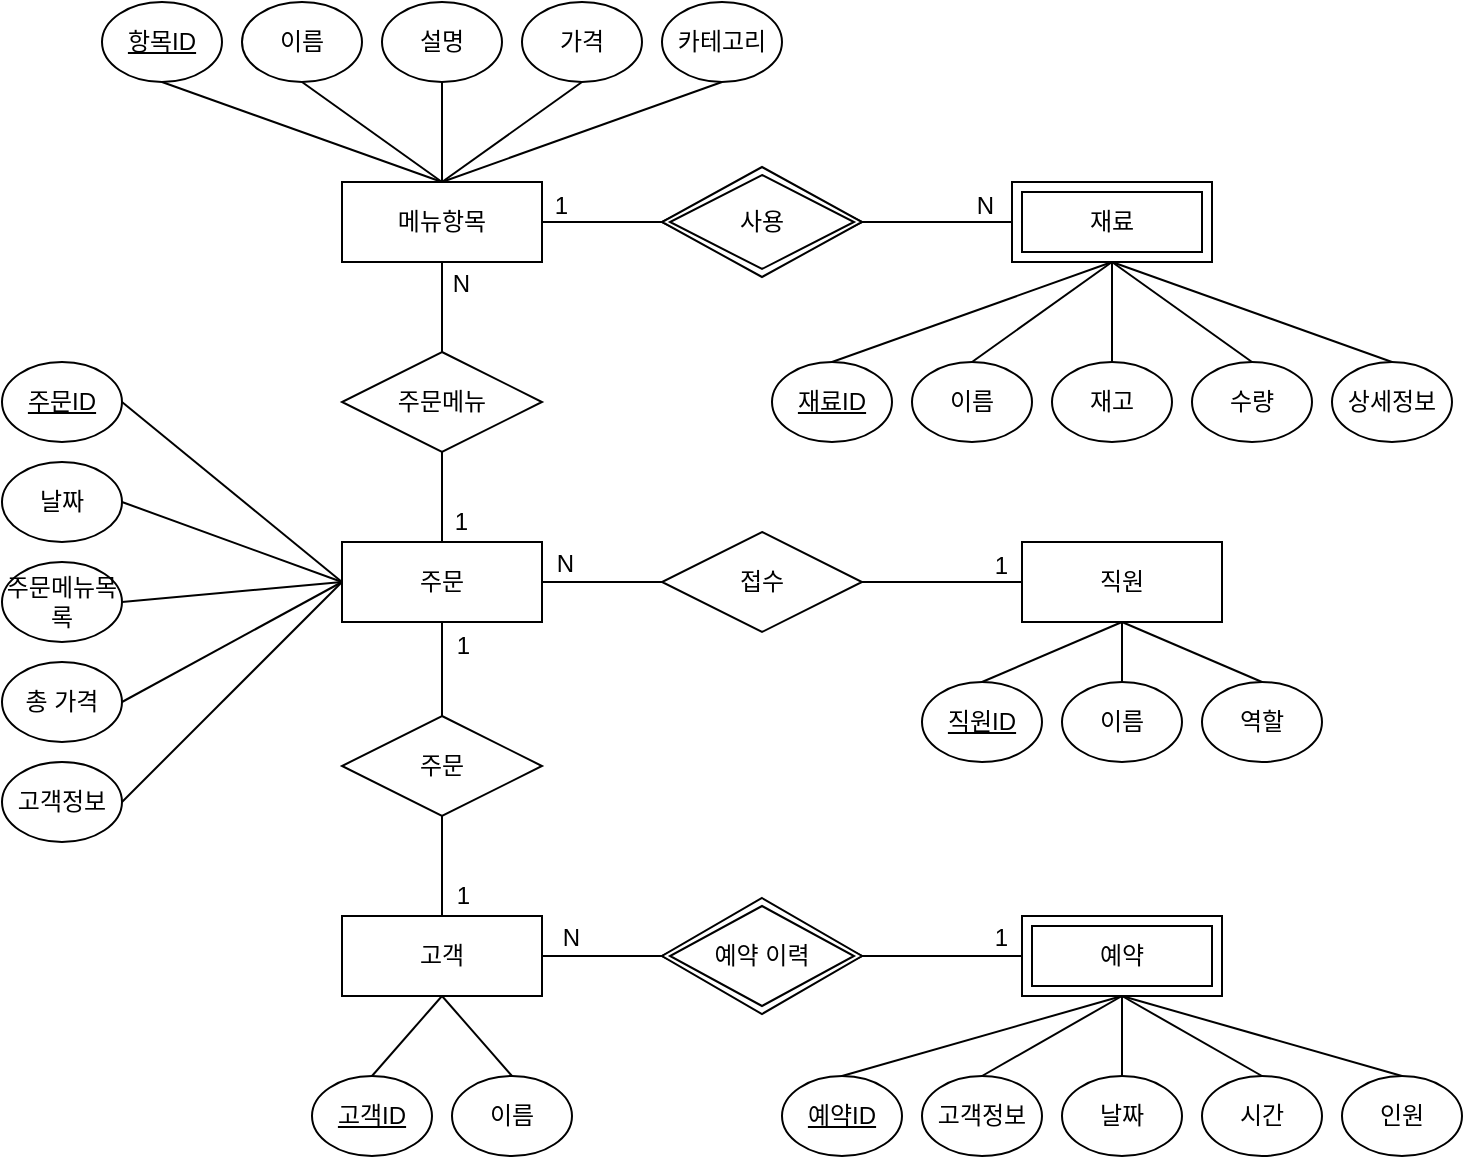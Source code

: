 <mxfile version="22.1.3" type="github">
  <diagram id="R2lEEEUBdFMjLlhIrx00" name="Page-1">
    <mxGraphModel dx="1635" dy="1075" grid="0" gridSize="10" guides="1" tooltips="1" connect="1" arrows="1" fold="1" page="0" pageScale="1" pageWidth="850" pageHeight="1100" math="0" shadow="0" extFonts="Permanent Marker^https://fonts.googleapis.com/css?family=Permanent+Marker">
      <root>
        <mxCell id="0" />
        <mxCell id="1" parent="0" />
        <mxCell id="DVaIMUHScbvfM-ojIsnY-76" style="rounded=0;orthogonalLoop=1;jettySize=auto;html=1;exitX=0.5;exitY=1;exitDx=0;exitDy=0;entryX=0.5;entryY=0;entryDx=0;entryDy=0;endArrow=none;endFill=0;" edge="1" parent="1" source="DVaIMUHScbvfM-ojIsnY-1" target="DVaIMUHScbvfM-ojIsnY-67">
          <mxGeometry relative="1" as="geometry" />
        </mxCell>
        <mxCell id="DVaIMUHScbvfM-ojIsnY-1" value="메뉴항목" style="whiteSpace=wrap;html=1;align=center;" vertex="1" parent="1">
          <mxGeometry x="110" y="30" width="100" height="40" as="geometry" />
        </mxCell>
        <mxCell id="DVaIMUHScbvfM-ojIsnY-2" value="재료" style="whiteSpace=wrap;html=1;align=center;" vertex="1" parent="1">
          <mxGeometry x="445" y="30" width="100" height="40" as="geometry" />
        </mxCell>
        <mxCell id="DVaIMUHScbvfM-ojIsnY-81" style="rounded=0;orthogonalLoop=1;jettySize=auto;html=1;exitX=0.5;exitY=1;exitDx=0;exitDy=0;entryX=0.5;entryY=0;entryDx=0;entryDy=0;endArrow=none;endFill=0;" edge="1" parent="1" source="DVaIMUHScbvfM-ojIsnY-3" target="DVaIMUHScbvfM-ojIsnY-71">
          <mxGeometry relative="1" as="geometry" />
        </mxCell>
        <mxCell id="DVaIMUHScbvfM-ojIsnY-85" style="rounded=0;orthogonalLoop=1;jettySize=auto;html=1;exitX=1;exitY=0.5;exitDx=0;exitDy=0;entryX=0;entryY=0.5;entryDx=0;entryDy=0;endArrow=none;endFill=0;" edge="1" parent="1" source="DVaIMUHScbvfM-ojIsnY-3" target="DVaIMUHScbvfM-ojIsnY-68">
          <mxGeometry relative="1" as="geometry" />
        </mxCell>
        <mxCell id="DVaIMUHScbvfM-ojIsnY-3" value="주문" style="whiteSpace=wrap;html=1;align=center;" vertex="1" parent="1">
          <mxGeometry x="110" y="210" width="100" height="40" as="geometry" />
        </mxCell>
        <mxCell id="DVaIMUHScbvfM-ojIsnY-4" value="직원" style="whiteSpace=wrap;html=1;align=center;" vertex="1" parent="1">
          <mxGeometry x="450" y="210" width="100" height="40" as="geometry" />
        </mxCell>
        <mxCell id="DVaIMUHScbvfM-ojIsnY-5" value="예약" style="whiteSpace=wrap;html=1;align=center;" vertex="1" parent="1">
          <mxGeometry x="450" y="397" width="100" height="40" as="geometry" />
        </mxCell>
        <mxCell id="DVaIMUHScbvfM-ojIsnY-24" style="rounded=0;orthogonalLoop=1;jettySize=auto;html=1;exitX=0.5;exitY=0;exitDx=0;exitDy=0;endArrow=none;endFill=0;entryX=0.5;entryY=1;entryDx=0;entryDy=0;" edge="1" parent="1" source="DVaIMUHScbvfM-ojIsnY-6" target="DVaIMUHScbvfM-ojIsnY-2">
          <mxGeometry relative="1" as="geometry">
            <mxPoint x="495" y="80" as="targetPoint" />
          </mxGeometry>
        </mxCell>
        <mxCell id="DVaIMUHScbvfM-ojIsnY-6" value="재고" style="ellipse;whiteSpace=wrap;html=1;align=center;" vertex="1" parent="1">
          <mxGeometry x="465" y="120" width="60" height="40" as="geometry" />
        </mxCell>
        <mxCell id="DVaIMUHScbvfM-ojIsnY-23" style="rounded=0;orthogonalLoop=1;jettySize=auto;html=1;exitX=0.5;exitY=0;exitDx=0;exitDy=0;entryX=0.5;entryY=1;entryDx=0;entryDy=0;endArrow=none;endFill=0;" edge="1" parent="1" source="DVaIMUHScbvfM-ojIsnY-7" target="DVaIMUHScbvfM-ojIsnY-2">
          <mxGeometry relative="1" as="geometry" />
        </mxCell>
        <mxCell id="DVaIMUHScbvfM-ojIsnY-7" value="이름" style="ellipse;whiteSpace=wrap;html=1;align=center;" vertex="1" parent="1">
          <mxGeometry x="395" y="120" width="60" height="40" as="geometry" />
        </mxCell>
        <mxCell id="DVaIMUHScbvfM-ojIsnY-21" style="rounded=0;orthogonalLoop=1;jettySize=auto;html=1;exitX=0.5;exitY=0;exitDx=0;exitDy=0;entryX=0.5;entryY=1;entryDx=0;entryDy=0;endArrow=none;endFill=0;" edge="1" parent="1" source="DVaIMUHScbvfM-ojIsnY-8" target="DVaIMUHScbvfM-ojIsnY-2">
          <mxGeometry relative="1" as="geometry" />
        </mxCell>
        <mxCell id="DVaIMUHScbvfM-ojIsnY-8" value="&lt;u&gt;재료ID&lt;/u&gt;" style="ellipse;whiteSpace=wrap;html=1;align=center;" vertex="1" parent="1">
          <mxGeometry x="325" y="120" width="60" height="40" as="geometry" />
        </mxCell>
        <mxCell id="DVaIMUHScbvfM-ojIsnY-18" style="rounded=0;orthogonalLoop=1;jettySize=auto;html=1;exitX=0.5;exitY=1;exitDx=0;exitDy=0;entryX=0.5;entryY=0;entryDx=0;entryDy=0;endArrow=none;endFill=0;" edge="1" parent="1" source="DVaIMUHScbvfM-ojIsnY-9" target="DVaIMUHScbvfM-ojIsnY-1">
          <mxGeometry relative="1" as="geometry" />
        </mxCell>
        <mxCell id="DVaIMUHScbvfM-ojIsnY-9" value="카테고리" style="ellipse;whiteSpace=wrap;html=1;align=center;" vertex="1" parent="1">
          <mxGeometry x="270" y="-60" width="60" height="40" as="geometry" />
        </mxCell>
        <mxCell id="DVaIMUHScbvfM-ojIsnY-17" style="rounded=0;orthogonalLoop=1;jettySize=auto;html=1;exitX=0.5;exitY=1;exitDx=0;exitDy=0;entryX=0.5;entryY=0;entryDx=0;entryDy=0;endArrow=none;endFill=0;" edge="1" parent="1" source="DVaIMUHScbvfM-ojIsnY-10" target="DVaIMUHScbvfM-ojIsnY-1">
          <mxGeometry relative="1" as="geometry" />
        </mxCell>
        <mxCell id="DVaIMUHScbvfM-ojIsnY-10" value="가격" style="ellipse;whiteSpace=wrap;html=1;align=center;" vertex="1" parent="1">
          <mxGeometry x="200" y="-60" width="60" height="40" as="geometry" />
        </mxCell>
        <mxCell id="DVaIMUHScbvfM-ojIsnY-16" style="rounded=0;orthogonalLoop=1;jettySize=auto;html=1;exitX=0.5;exitY=1;exitDx=0;exitDy=0;endArrow=none;endFill=0;entryX=0.5;entryY=0;entryDx=0;entryDy=0;" edge="1" parent="1" source="DVaIMUHScbvfM-ojIsnY-11" target="DVaIMUHScbvfM-ojIsnY-1">
          <mxGeometry relative="1" as="geometry">
            <mxPoint x="180" y="70" as="targetPoint" />
          </mxGeometry>
        </mxCell>
        <mxCell id="DVaIMUHScbvfM-ojIsnY-11" value="설명" style="ellipse;whiteSpace=wrap;html=1;align=center;" vertex="1" parent="1">
          <mxGeometry x="130" y="-60" width="60" height="40" as="geometry" />
        </mxCell>
        <mxCell id="DVaIMUHScbvfM-ojIsnY-15" style="rounded=0;orthogonalLoop=1;jettySize=auto;html=1;exitX=0.5;exitY=1;exitDx=0;exitDy=0;endArrow=none;endFill=0;entryX=0.5;entryY=0;entryDx=0;entryDy=0;" edge="1" parent="1" source="DVaIMUHScbvfM-ojIsnY-12" target="DVaIMUHScbvfM-ojIsnY-1">
          <mxGeometry relative="1" as="geometry">
            <mxPoint x="180" y="70" as="targetPoint" />
          </mxGeometry>
        </mxCell>
        <mxCell id="DVaIMUHScbvfM-ojIsnY-12" value="이름" style="ellipse;whiteSpace=wrap;html=1;align=center;" vertex="1" parent="1">
          <mxGeometry x="60" y="-60" width="60" height="40" as="geometry" />
        </mxCell>
        <mxCell id="DVaIMUHScbvfM-ojIsnY-14" style="rounded=0;orthogonalLoop=1;jettySize=auto;html=1;exitX=0.5;exitY=1;exitDx=0;exitDy=0;entryX=0.5;entryY=0;entryDx=0;entryDy=0;endArrow=none;endFill=0;" edge="1" parent="1" source="DVaIMUHScbvfM-ojIsnY-13" target="DVaIMUHScbvfM-ojIsnY-1">
          <mxGeometry relative="1" as="geometry" />
        </mxCell>
        <mxCell id="DVaIMUHScbvfM-ojIsnY-13" value="&lt;u&gt;항목ID&lt;/u&gt;" style="ellipse;whiteSpace=wrap;html=1;align=center;" vertex="1" parent="1">
          <mxGeometry x="-10" y="-60" width="60" height="40" as="geometry" />
        </mxCell>
        <mxCell id="DVaIMUHScbvfM-ojIsnY-25" style="rounded=0;orthogonalLoop=1;jettySize=auto;html=1;exitX=0.5;exitY=0;exitDx=0;exitDy=0;entryX=0.5;entryY=1;entryDx=0;entryDy=0;endArrow=none;endFill=0;" edge="1" parent="1" source="DVaIMUHScbvfM-ojIsnY-19" target="DVaIMUHScbvfM-ojIsnY-2">
          <mxGeometry relative="1" as="geometry" />
        </mxCell>
        <mxCell id="DVaIMUHScbvfM-ojIsnY-19" value="수량" style="ellipse;whiteSpace=wrap;html=1;align=center;" vertex="1" parent="1">
          <mxGeometry x="535" y="120" width="60" height="40" as="geometry" />
        </mxCell>
        <mxCell id="DVaIMUHScbvfM-ojIsnY-26" style="rounded=0;orthogonalLoop=1;jettySize=auto;html=1;exitX=0.5;exitY=0;exitDx=0;exitDy=0;entryX=0.5;entryY=1;entryDx=0;entryDy=0;endArrow=none;endFill=0;" edge="1" parent="1" source="DVaIMUHScbvfM-ojIsnY-20" target="DVaIMUHScbvfM-ojIsnY-2">
          <mxGeometry relative="1" as="geometry" />
        </mxCell>
        <mxCell id="DVaIMUHScbvfM-ojIsnY-20" value="상세정보" style="ellipse;whiteSpace=wrap;html=1;align=center;" vertex="1" parent="1">
          <mxGeometry x="605" y="120" width="60" height="40" as="geometry" />
        </mxCell>
        <mxCell id="DVaIMUHScbvfM-ojIsnY-31" style="rounded=0;orthogonalLoop=1;jettySize=auto;html=1;exitX=0.5;exitY=0;exitDx=0;exitDy=0;endArrow=none;endFill=0;entryX=0.5;entryY=1;entryDx=0;entryDy=0;" edge="1" parent="1" source="DVaIMUHScbvfM-ojIsnY-27" target="DVaIMUHScbvfM-ojIsnY-4">
          <mxGeometry relative="1" as="geometry">
            <mxPoint x="500" y="230" as="targetPoint" />
          </mxGeometry>
        </mxCell>
        <mxCell id="DVaIMUHScbvfM-ojIsnY-27" value="이름" style="ellipse;whiteSpace=wrap;html=1;align=center;" vertex="1" parent="1">
          <mxGeometry x="470" y="280" width="60" height="40" as="geometry" />
        </mxCell>
        <mxCell id="DVaIMUHScbvfM-ojIsnY-30" style="rounded=0;orthogonalLoop=1;jettySize=auto;html=1;exitX=0.5;exitY=0;exitDx=0;exitDy=0;entryX=0.5;entryY=1;entryDx=0;entryDy=0;endArrow=none;endFill=0;" edge="1" parent="1" source="DVaIMUHScbvfM-ojIsnY-28" target="DVaIMUHScbvfM-ojIsnY-4">
          <mxGeometry relative="1" as="geometry" />
        </mxCell>
        <mxCell id="DVaIMUHScbvfM-ojIsnY-28" value="직원ID" style="ellipse;whiteSpace=wrap;html=1;align=center;fontStyle=4" vertex="1" parent="1">
          <mxGeometry x="400" y="280" width="60" height="40" as="geometry" />
        </mxCell>
        <mxCell id="DVaIMUHScbvfM-ojIsnY-32" style="rounded=0;orthogonalLoop=1;jettySize=auto;html=1;exitX=0.5;exitY=0;exitDx=0;exitDy=0;entryX=0.5;entryY=1;entryDx=0;entryDy=0;endArrow=none;endFill=0;" edge="1" parent="1" source="DVaIMUHScbvfM-ojIsnY-29" target="DVaIMUHScbvfM-ojIsnY-4">
          <mxGeometry relative="1" as="geometry" />
        </mxCell>
        <mxCell id="DVaIMUHScbvfM-ojIsnY-29" value="역할" style="ellipse;whiteSpace=wrap;html=1;align=center;" vertex="1" parent="1">
          <mxGeometry x="540" y="280" width="60" height="40" as="geometry" />
        </mxCell>
        <mxCell id="DVaIMUHScbvfM-ojIsnY-39" style="rounded=0;orthogonalLoop=1;jettySize=auto;html=1;exitX=1;exitY=0.5;exitDx=0;exitDy=0;entryX=0;entryY=0.5;entryDx=0;entryDy=0;endArrow=none;endFill=0;" edge="1" parent="1" source="DVaIMUHScbvfM-ojIsnY-33" target="DVaIMUHScbvfM-ojIsnY-3">
          <mxGeometry relative="1" as="geometry" />
        </mxCell>
        <mxCell id="DVaIMUHScbvfM-ojIsnY-33" value="&lt;u&gt;주문ID&lt;/u&gt;" style="ellipse;whiteSpace=wrap;html=1;align=center;" vertex="1" parent="1">
          <mxGeometry x="-60" y="120" width="60" height="40" as="geometry" />
        </mxCell>
        <mxCell id="DVaIMUHScbvfM-ojIsnY-40" style="rounded=0;orthogonalLoop=1;jettySize=auto;html=1;exitX=1;exitY=0.5;exitDx=0;exitDy=0;entryX=0;entryY=0.5;entryDx=0;entryDy=0;endArrow=none;endFill=0;" edge="1" parent="1" source="DVaIMUHScbvfM-ojIsnY-34" target="DVaIMUHScbvfM-ojIsnY-3">
          <mxGeometry relative="1" as="geometry" />
        </mxCell>
        <mxCell id="DVaIMUHScbvfM-ojIsnY-34" value="날짜" style="ellipse;whiteSpace=wrap;html=1;align=center;" vertex="1" parent="1">
          <mxGeometry x="-60" y="170" width="60" height="40" as="geometry" />
        </mxCell>
        <mxCell id="DVaIMUHScbvfM-ojIsnY-41" style="rounded=0;orthogonalLoop=1;jettySize=auto;html=1;exitX=1;exitY=0.5;exitDx=0;exitDy=0;entryX=0;entryY=0.5;entryDx=0;entryDy=0;endArrow=none;endFill=0;" edge="1" parent="1" source="DVaIMUHScbvfM-ojIsnY-36" target="DVaIMUHScbvfM-ojIsnY-3">
          <mxGeometry relative="1" as="geometry" />
        </mxCell>
        <mxCell id="DVaIMUHScbvfM-ojIsnY-36" value="주문메뉴목록" style="ellipse;whiteSpace=wrap;html=1;align=center;" vertex="1" parent="1">
          <mxGeometry x="-60" y="220" width="60" height="40" as="geometry" />
        </mxCell>
        <mxCell id="DVaIMUHScbvfM-ojIsnY-42" style="rounded=0;orthogonalLoop=1;jettySize=auto;html=1;exitX=1;exitY=0.5;exitDx=0;exitDy=0;entryX=0;entryY=0.5;entryDx=0;entryDy=0;endArrow=none;endFill=0;" edge="1" parent="1" source="DVaIMUHScbvfM-ojIsnY-37" target="DVaIMUHScbvfM-ojIsnY-3">
          <mxGeometry relative="1" as="geometry" />
        </mxCell>
        <mxCell id="DVaIMUHScbvfM-ojIsnY-37" value="총 가격" style="ellipse;whiteSpace=wrap;html=1;align=center;" vertex="1" parent="1">
          <mxGeometry x="-60" y="270" width="60" height="40" as="geometry" />
        </mxCell>
        <mxCell id="DVaIMUHScbvfM-ojIsnY-43" style="rounded=0;orthogonalLoop=1;jettySize=auto;html=1;exitX=1;exitY=0.5;exitDx=0;exitDy=0;entryX=0;entryY=0.5;entryDx=0;entryDy=0;endArrow=none;endFill=0;" edge="1" parent="1" source="DVaIMUHScbvfM-ojIsnY-38" target="DVaIMUHScbvfM-ojIsnY-3">
          <mxGeometry relative="1" as="geometry" />
        </mxCell>
        <mxCell id="DVaIMUHScbvfM-ojIsnY-38" value="고객정보" style="ellipse;whiteSpace=wrap;html=1;align=center;" vertex="1" parent="1">
          <mxGeometry x="-60" y="320" width="60" height="40" as="geometry" />
        </mxCell>
        <mxCell id="DVaIMUHScbvfM-ojIsnY-50" style="rounded=0;orthogonalLoop=1;jettySize=auto;html=1;exitX=0.5;exitY=0;exitDx=0;exitDy=0;entryX=0.5;entryY=1;entryDx=0;entryDy=0;endArrow=none;endFill=0;" edge="1" parent="1" source="DVaIMUHScbvfM-ojIsnY-44" target="DVaIMUHScbvfM-ojIsnY-5">
          <mxGeometry relative="1" as="geometry" />
        </mxCell>
        <mxCell id="DVaIMUHScbvfM-ojIsnY-44" value="&lt;u&gt;예약ID&lt;/u&gt;" style="ellipse;whiteSpace=wrap;html=1;align=center;" vertex="1" parent="1">
          <mxGeometry x="330" y="477" width="60" height="40" as="geometry" />
        </mxCell>
        <mxCell id="DVaIMUHScbvfM-ojIsnY-51" style="rounded=0;orthogonalLoop=1;jettySize=auto;html=1;exitX=0.5;exitY=0;exitDx=0;exitDy=0;entryX=0.5;entryY=1;entryDx=0;entryDy=0;endArrow=none;endFill=0;" edge="1" parent="1" source="DVaIMUHScbvfM-ojIsnY-45" target="DVaIMUHScbvfM-ojIsnY-5">
          <mxGeometry relative="1" as="geometry" />
        </mxCell>
        <mxCell id="DVaIMUHScbvfM-ojIsnY-45" value="고객정보" style="ellipse;whiteSpace=wrap;html=1;align=center;" vertex="1" parent="1">
          <mxGeometry x="400" y="477" width="60" height="40" as="geometry" />
        </mxCell>
        <mxCell id="DVaIMUHScbvfM-ojIsnY-52" style="rounded=0;orthogonalLoop=1;jettySize=auto;html=1;exitX=0.5;exitY=0;exitDx=0;exitDy=0;entryX=0.5;entryY=1;entryDx=0;entryDy=0;endArrow=none;endFill=0;" edge="1" parent="1" source="DVaIMUHScbvfM-ojIsnY-47" target="DVaIMUHScbvfM-ojIsnY-5">
          <mxGeometry relative="1" as="geometry" />
        </mxCell>
        <mxCell id="DVaIMUHScbvfM-ojIsnY-47" value="날짜" style="ellipse;whiteSpace=wrap;html=1;align=center;" vertex="1" parent="1">
          <mxGeometry x="470" y="477" width="60" height="40" as="geometry" />
        </mxCell>
        <mxCell id="DVaIMUHScbvfM-ojIsnY-53" style="rounded=0;orthogonalLoop=1;jettySize=auto;html=1;exitX=0.5;exitY=0;exitDx=0;exitDy=0;entryX=0.5;entryY=1;entryDx=0;entryDy=0;endArrow=none;endFill=0;" edge="1" parent="1" source="DVaIMUHScbvfM-ojIsnY-48" target="DVaIMUHScbvfM-ojIsnY-5">
          <mxGeometry relative="1" as="geometry" />
        </mxCell>
        <mxCell id="DVaIMUHScbvfM-ojIsnY-48" value="시간" style="ellipse;whiteSpace=wrap;html=1;align=center;" vertex="1" parent="1">
          <mxGeometry x="540" y="477" width="60" height="40" as="geometry" />
        </mxCell>
        <mxCell id="DVaIMUHScbvfM-ojIsnY-54" style="rounded=0;orthogonalLoop=1;jettySize=auto;html=1;exitX=0.5;exitY=0;exitDx=0;exitDy=0;entryX=0.5;entryY=1;entryDx=0;entryDy=0;endArrow=none;endFill=0;" edge="1" parent="1" source="DVaIMUHScbvfM-ojIsnY-49" target="DVaIMUHScbvfM-ojIsnY-5">
          <mxGeometry relative="1" as="geometry" />
        </mxCell>
        <mxCell id="DVaIMUHScbvfM-ojIsnY-49" value="인원" style="ellipse;whiteSpace=wrap;html=1;align=center;" vertex="1" parent="1">
          <mxGeometry x="610" y="477" width="60" height="40" as="geometry" />
        </mxCell>
        <mxCell id="DVaIMUHScbvfM-ojIsnY-83" style="rounded=0;orthogonalLoop=1;jettySize=auto;html=1;exitX=1;exitY=0.5;exitDx=0;exitDy=0;entryX=0;entryY=0.5;entryDx=0;entryDy=0;endArrow=none;endFill=0;" edge="1" parent="1" source="DVaIMUHScbvfM-ojIsnY-55" target="DVaIMUHScbvfM-ojIsnY-72">
          <mxGeometry relative="1" as="geometry" />
        </mxCell>
        <mxCell id="DVaIMUHScbvfM-ojIsnY-55" value="고객" style="whiteSpace=wrap;html=1;align=center;" vertex="1" parent="1">
          <mxGeometry x="110" y="397" width="100" height="40" as="geometry" />
        </mxCell>
        <mxCell id="DVaIMUHScbvfM-ojIsnY-65" style="rounded=0;orthogonalLoop=1;jettySize=auto;html=1;exitX=0.5;exitY=0;exitDx=0;exitDy=0;entryX=0.5;entryY=1;entryDx=0;entryDy=0;endArrow=none;endFill=0;" edge="1" parent="1" source="DVaIMUHScbvfM-ojIsnY-56" target="DVaIMUHScbvfM-ojIsnY-55">
          <mxGeometry relative="1" as="geometry" />
        </mxCell>
        <mxCell id="DVaIMUHScbvfM-ojIsnY-56" value="&lt;u&gt;고객ID&lt;/u&gt;" style="ellipse;whiteSpace=wrap;html=1;align=center;" vertex="1" parent="1">
          <mxGeometry x="95" y="477" width="60" height="40" as="geometry" />
        </mxCell>
        <mxCell id="DVaIMUHScbvfM-ojIsnY-66" style="rounded=0;orthogonalLoop=1;jettySize=auto;html=1;exitX=0.5;exitY=0;exitDx=0;exitDy=0;entryX=0.5;entryY=1;entryDx=0;entryDy=0;endArrow=none;endFill=0;" edge="1" parent="1" source="DVaIMUHScbvfM-ojIsnY-58" target="DVaIMUHScbvfM-ojIsnY-55">
          <mxGeometry relative="1" as="geometry" />
        </mxCell>
        <mxCell id="DVaIMUHScbvfM-ojIsnY-58" value="이름" style="ellipse;whiteSpace=wrap;html=1;align=center;" vertex="1" parent="1">
          <mxGeometry x="165" y="477" width="60" height="40" as="geometry" />
        </mxCell>
        <mxCell id="DVaIMUHScbvfM-ojIsnY-60" value="사용" style="shape=rhombus;perimeter=rhombusPerimeter;whiteSpace=wrap;html=1;align=center;" vertex="1" parent="1">
          <mxGeometry x="270" y="25" width="100" height="50" as="geometry" />
        </mxCell>
        <mxCell id="DVaIMUHScbvfM-ojIsnY-61" value="" style="endArrow=none;html=1;rounded=0;exitX=1;exitY=0.5;exitDx=0;exitDy=0;entryX=0;entryY=0.5;entryDx=0;entryDy=0;" edge="1" parent="1" source="DVaIMUHScbvfM-ojIsnY-1" target="DVaIMUHScbvfM-ojIsnY-60">
          <mxGeometry relative="1" as="geometry">
            <mxPoint x="220" y="50" as="sourcePoint" />
            <mxPoint x="320" y="50" as="targetPoint" />
          </mxGeometry>
        </mxCell>
        <mxCell id="DVaIMUHScbvfM-ojIsnY-62" value="1" style="resizable=0;html=1;whiteSpace=wrap;align=right;verticalAlign=bottom;" connectable="0" vertex="1" parent="DVaIMUHScbvfM-ojIsnY-61">
          <mxGeometry x="1" relative="1" as="geometry">
            <mxPoint x="-46" as="offset" />
          </mxGeometry>
        </mxCell>
        <mxCell id="DVaIMUHScbvfM-ojIsnY-63" value="" style="endArrow=none;html=1;rounded=0;exitX=1;exitY=0.5;exitDx=0;exitDy=0;entryX=0;entryY=0.5;entryDx=0;entryDy=0;" edge="1" parent="1" source="DVaIMUHScbvfM-ojIsnY-60" target="DVaIMUHScbvfM-ojIsnY-2">
          <mxGeometry relative="1" as="geometry">
            <mxPoint x="325.0" y="50.0" as="sourcePoint" />
            <mxPoint x="445" as="targetPoint" />
          </mxGeometry>
        </mxCell>
        <mxCell id="DVaIMUHScbvfM-ojIsnY-64" value="N" style="resizable=0;html=1;whiteSpace=wrap;align=right;verticalAlign=bottom;" connectable="0" vertex="1" parent="DVaIMUHScbvfM-ojIsnY-63">
          <mxGeometry x="1" relative="1" as="geometry">
            <mxPoint x="-8" as="offset" />
          </mxGeometry>
        </mxCell>
        <mxCell id="DVaIMUHScbvfM-ojIsnY-78" style="rounded=0;orthogonalLoop=1;jettySize=auto;html=1;exitX=0.5;exitY=1;exitDx=0;exitDy=0;entryX=0.5;entryY=0;entryDx=0;entryDy=0;endArrow=none;endFill=0;" edge="1" parent="1" source="DVaIMUHScbvfM-ojIsnY-67" target="DVaIMUHScbvfM-ojIsnY-3">
          <mxGeometry relative="1" as="geometry" />
        </mxCell>
        <mxCell id="DVaIMUHScbvfM-ojIsnY-67" value="주문메뉴" style="shape=rhombus;perimeter=rhombusPerimeter;whiteSpace=wrap;html=1;align=center;" vertex="1" parent="1">
          <mxGeometry x="110" y="115" width="100" height="50" as="geometry" />
        </mxCell>
        <mxCell id="DVaIMUHScbvfM-ojIsnY-86" style="rounded=0;orthogonalLoop=1;jettySize=auto;html=1;exitX=1;exitY=0.5;exitDx=0;exitDy=0;entryX=0;entryY=0.5;entryDx=0;entryDy=0;endArrow=none;endFill=0;" edge="1" parent="1" source="DVaIMUHScbvfM-ojIsnY-68" target="DVaIMUHScbvfM-ojIsnY-4">
          <mxGeometry relative="1" as="geometry" />
        </mxCell>
        <mxCell id="DVaIMUHScbvfM-ojIsnY-68" value="접수" style="shape=rhombus;perimeter=rhombusPerimeter;whiteSpace=wrap;html=1;align=center;" vertex="1" parent="1">
          <mxGeometry x="270" y="205" width="100" height="50" as="geometry" />
        </mxCell>
        <mxCell id="DVaIMUHScbvfM-ojIsnY-82" style="rounded=0;orthogonalLoop=1;jettySize=auto;html=1;exitX=0.5;exitY=1;exitDx=0;exitDy=0;entryX=0.5;entryY=0;entryDx=0;entryDy=0;endArrow=none;endFill=0;" edge="1" parent="1" source="DVaIMUHScbvfM-ojIsnY-71" target="DVaIMUHScbvfM-ojIsnY-55">
          <mxGeometry relative="1" as="geometry" />
        </mxCell>
        <mxCell id="DVaIMUHScbvfM-ojIsnY-71" value="주문" style="shape=rhombus;perimeter=rhombusPerimeter;whiteSpace=wrap;html=1;align=center;" vertex="1" parent="1">
          <mxGeometry x="110" y="297" width="100" height="50" as="geometry" />
        </mxCell>
        <mxCell id="DVaIMUHScbvfM-ojIsnY-84" style="rounded=0;orthogonalLoop=1;jettySize=auto;html=1;exitX=1;exitY=0.5;exitDx=0;exitDy=0;entryX=0;entryY=0.5;entryDx=0;entryDy=0;endArrow=none;endFill=0;" edge="1" parent="1" source="DVaIMUHScbvfM-ojIsnY-72" target="DVaIMUHScbvfM-ojIsnY-5">
          <mxGeometry relative="1" as="geometry" />
        </mxCell>
        <mxCell id="DVaIMUHScbvfM-ojIsnY-72" value="예약이력" style="shape=rhombus;perimeter=rhombusPerimeter;whiteSpace=wrap;html=1;align=center;" vertex="1" parent="1">
          <mxGeometry x="270" y="392" width="100" height="50" as="geometry" />
        </mxCell>
        <mxCell id="DVaIMUHScbvfM-ojIsnY-74" value="재료" style="shape=ext;margin=3;double=1;whiteSpace=wrap;html=1;align=center;" vertex="1" parent="1">
          <mxGeometry x="445" y="30" width="100" height="40" as="geometry" />
        </mxCell>
        <mxCell id="DVaIMUHScbvfM-ojIsnY-75" value="사용" style="shape=rhombus;double=1;perimeter=rhombusPerimeter;whiteSpace=wrap;html=1;align=center;" vertex="1" parent="1">
          <mxGeometry x="270" y="22.5" width="100" height="55" as="geometry" />
        </mxCell>
        <mxCell id="DVaIMUHScbvfM-ojIsnY-79" value="1" style="resizable=0;html=1;whiteSpace=wrap;align=right;verticalAlign=bottom;" connectable="0" vertex="1" parent="1">
          <mxGeometry x="174" y="208" as="geometry" />
        </mxCell>
        <mxCell id="DVaIMUHScbvfM-ojIsnY-80" value="N" style="resizable=0;html=1;whiteSpace=wrap;align=right;verticalAlign=bottom;" connectable="0" vertex="1" parent="1">
          <mxGeometry x="175.0" y="89" as="geometry" />
        </mxCell>
        <mxCell id="DVaIMUHScbvfM-ojIsnY-87" value="1" style="resizable=0;html=1;whiteSpace=wrap;align=right;verticalAlign=bottom;" connectable="0" vertex="1" parent="1">
          <mxGeometry x="444" y="230" as="geometry" />
        </mxCell>
        <mxCell id="DVaIMUHScbvfM-ojIsnY-88" value="N" style="resizable=0;html=1;whiteSpace=wrap;align=right;verticalAlign=bottom;" connectable="0" vertex="1" parent="1">
          <mxGeometry x="227" y="229" as="geometry" />
        </mxCell>
        <mxCell id="DVaIMUHScbvfM-ojIsnY-89" value="1" style="resizable=0;html=1;whiteSpace=wrap;align=right;verticalAlign=bottom;" connectable="0" vertex="1" parent="1">
          <mxGeometry x="175" y="270" as="geometry" />
        </mxCell>
        <mxCell id="DVaIMUHScbvfM-ojIsnY-90" value="1" style="resizable=0;html=1;whiteSpace=wrap;align=right;verticalAlign=bottom;" connectable="0" vertex="1" parent="1">
          <mxGeometry x="175" y="395" as="geometry" />
        </mxCell>
        <mxCell id="DVaIMUHScbvfM-ojIsnY-91" value="1" style="resizable=0;html=1;whiteSpace=wrap;align=right;verticalAlign=bottom;" connectable="0" vertex="1" parent="1">
          <mxGeometry x="444" y="416" as="geometry" />
        </mxCell>
        <mxCell id="DVaIMUHScbvfM-ojIsnY-92" value="N" style="resizable=0;html=1;whiteSpace=wrap;align=right;verticalAlign=bottom;" connectable="0" vertex="1" parent="1">
          <mxGeometry x="230" y="416" as="geometry" />
        </mxCell>
        <mxCell id="DVaIMUHScbvfM-ojIsnY-93" value="예약" style="shape=ext;margin=3;double=1;whiteSpace=wrap;html=1;align=center;" vertex="1" parent="1">
          <mxGeometry x="450" y="397" width="100" height="40" as="geometry" />
        </mxCell>
        <mxCell id="DVaIMUHScbvfM-ojIsnY-94" value="예약 이력" style="shape=rhombus;double=1;perimeter=rhombusPerimeter;whiteSpace=wrap;html=1;align=center;" vertex="1" parent="1">
          <mxGeometry x="270" y="388" width="100" height="58" as="geometry" />
        </mxCell>
      </root>
    </mxGraphModel>
  </diagram>
</mxfile>
